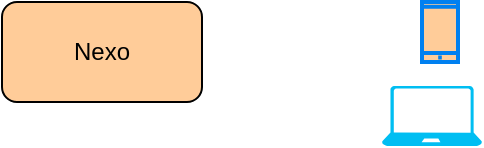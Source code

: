 <mxfile version="13.7.6" type="github">
  <diagram id="Jc9SzXUocUntLnOkOWxm" name="Page-1">
    <mxGraphModel dx="1275" dy="922" grid="1" gridSize="10" guides="1" tooltips="1" connect="1" arrows="1" fold="1" page="1" pageScale="1" pageWidth="850" pageHeight="1100" math="0" shadow="0">
      <root>
        <mxCell id="0" />
        <mxCell id="1" parent="0" />
        <mxCell id="ld9aVelXwBx5VN83oY-y-1" value="Nexo" style="rounded=1;whiteSpace=wrap;html=1;fillColor=#FFCC99;" vertex="1" parent="1">
          <mxGeometry x="130" y="100" width="100" height="50" as="geometry" />
        </mxCell>
        <mxCell id="ld9aVelXwBx5VN83oY-y-2" value="" style="html=1;verticalLabelPosition=bottom;align=center;labelBackgroundColor=#ffffff;verticalAlign=top;strokeWidth=2;strokeColor=#0080F0;shadow=0;dashed=0;shape=mxgraph.ios7.icons.smartphone;fillColor=#FFCC99;" vertex="1" parent="1">
          <mxGeometry x="340" y="100" width="18" height="30" as="geometry" />
        </mxCell>
        <mxCell id="ld9aVelXwBx5VN83oY-y-3" value="" style="verticalLabelPosition=bottom;html=1;verticalAlign=top;align=center;strokeColor=none;fillColor=#00BEF2;shape=mxgraph.azure.laptop;pointerEvents=1;" vertex="1" parent="1">
          <mxGeometry x="320" y="142" width="50" height="30" as="geometry" />
        </mxCell>
      </root>
    </mxGraphModel>
  </diagram>
</mxfile>
